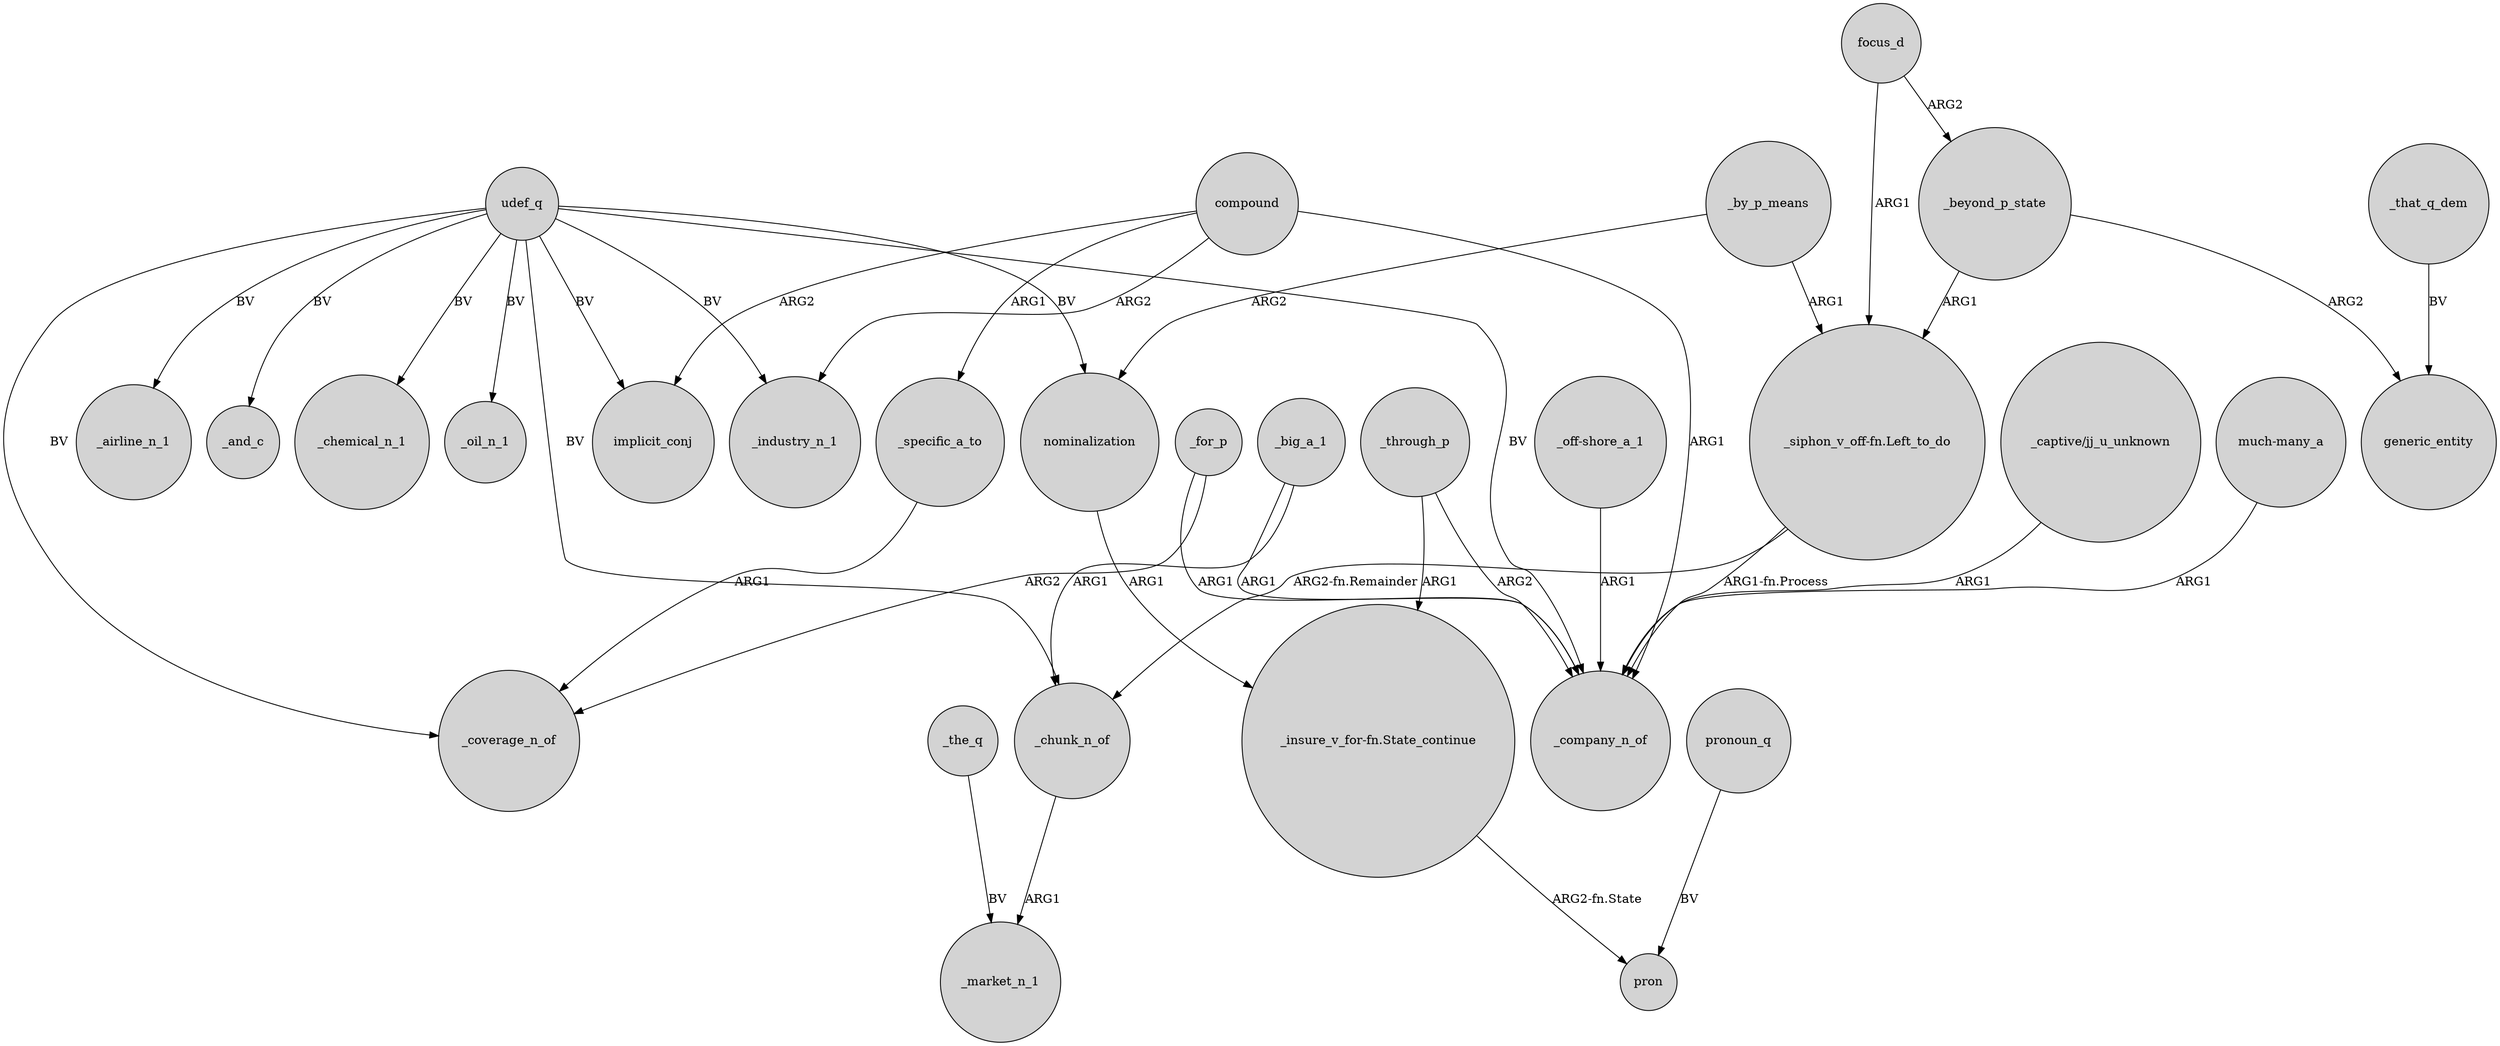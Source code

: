digraph {
	node [shape=circle style=filled]
	udef_q -> _chunk_n_of [label=BV]
	udef_q -> _coverage_n_of [label=BV]
	compound -> _industry_n_1 [label=ARG2]
	_through_p -> "_insure_v_for-fn.State_continue" [label=ARG1]
	_by_p_means -> "_siphon_v_off-fn.Left_to_do" [label=ARG1]
	udef_q -> _oil_n_1 [label=BV]
	udef_q -> nominalization [label=BV]
	udef_q -> _airline_n_1 [label=BV]
	compound -> _company_n_of [label=ARG1]
	"_siphon_v_off-fn.Left_to_do" -> _chunk_n_of [label="ARG2-fn.Remainder"]
	_specific_a_to -> _coverage_n_of [label=ARG1]
	nominalization -> "_insure_v_for-fn.State_continue" [label=ARG1]
	udef_q -> _and_c [label=BV]
	udef_q -> _chemical_n_1 [label=BV]
	_for_p -> _company_n_of [label=ARG1]
	_beyond_p_state -> generic_entity [label=ARG2]
	focus_d -> _beyond_p_state [label=ARG2]
	_for_p -> _coverage_n_of [label=ARG2]
	_the_q -> _market_n_1 [label=BV]
	compound -> implicit_conj [label=ARG2]
	"_off-shore_a_1" -> _company_n_of [label=ARG1]
	pronoun_q -> pron [label=BV]
	"_siphon_v_off-fn.Left_to_do" -> _company_n_of [label="ARG1-fn.Process"]
	"_captive/jj_u_unknown" -> _company_n_of [label=ARG1]
	_big_a_1 -> _company_n_of [label=ARG1]
	_by_p_means -> nominalization [label=ARG2]
	udef_q -> _company_n_of [label=BV]
	_through_p -> _company_n_of [label=ARG2]
	_beyond_p_state -> "_siphon_v_off-fn.Left_to_do" [label=ARG1]
	"much-many_a" -> _company_n_of [label=ARG1]
	"_insure_v_for-fn.State_continue" -> pron [label="ARG2-fn.State"]
	udef_q -> _industry_n_1 [label=BV]
	compound -> _specific_a_to [label=ARG1]
	_that_q_dem -> generic_entity [label=BV]
	_big_a_1 -> _chunk_n_of [label=ARG1]
	_chunk_n_of -> _market_n_1 [label=ARG1]
	udef_q -> implicit_conj [label=BV]
	focus_d -> "_siphon_v_off-fn.Left_to_do" [label=ARG1]
}
